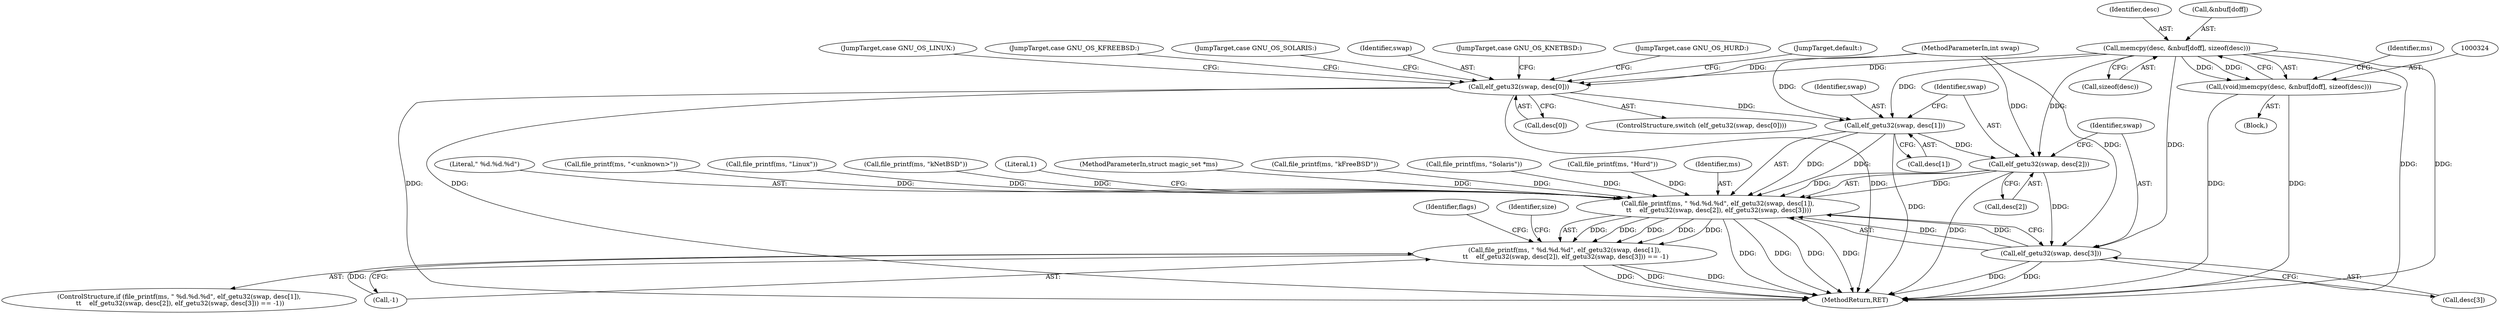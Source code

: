 digraph "0_file_ce90e05774dd77d86cfc8dfa6da57b32816841c4_2@API" {
"1000325" [label="(Call,memcpy(desc, &nbuf[doff], sizeof(desc)))"];
"1000323" [label="(Call,(void)memcpy(desc, &nbuf[doff], sizeof(desc)))"];
"1000343" [label="(Call,elf_getu32(swap, desc[0]))"];
"1000419" [label="(Call,elf_getu32(swap, desc[1]))"];
"1000416" [label="(Call,file_printf(ms, \" %d.%d.%d\", elf_getu32(swap, desc[1]),\n \t\t    elf_getu32(swap, desc[2]), elf_getu32(swap, desc[3])))"];
"1000415" [label="(Call,file_printf(ms, \" %d.%d.%d\", elf_getu32(swap, desc[1]),\n \t\t    elf_getu32(swap, desc[2]), elf_getu32(swap, desc[3])) == -1)"];
"1000424" [label="(Call,elf_getu32(swap, desc[2]))"];
"1000429" [label="(Call,elf_getu32(swap, desc[3]))"];
"1000117" [label="(MethodParameterIn,struct magic_set *ms)"];
"1000440" [label="(Identifier,flags)"];
"1000371" [label="(JumpTarget,case GNU_OS_SOLARIS:)"];
"1000344" [label="(Identifier,swap)"];
"1000425" [label="(Identifier,swap)"];
"1000321" [label="(Block,)"];
"1000429" [label="(Call,elf_getu32(swap, desc[3]))"];
"1000396" [label="(Call,file_printf(ms, \"kNetBSD\"))"];
"1000374" [label="(Call,file_printf(ms, \"Solaris\"))"];
"1000393" [label="(JumpTarget,case GNU_OS_KNETBSD:)"];
"1000430" [label="(Identifier,swap)"];
"1000345" [label="(Call,desc[0])"];
"1000435" [label="(Literal,1)"];
"1000360" [label="(JumpTarget,case GNU_OS_HURD:)"];
"1000404" [label="(JumpTarget,default:)"];
"1000437" [label="(Identifier,size)"];
"1000426" [label="(Call,desc[2])"];
"1000323" [label="(Call,(void)memcpy(desc, &nbuf[doff], sizeof(desc)))"];
"1000385" [label="(Call,file_printf(ms, \"kFreeBSD\"))"];
"1000342" [label="(ControlStructure,switch (elf_getu32(swap, desc[0])))"];
"1000349" [label="(JumpTarget,case GNU_OS_LINUX:)"];
"1000363" [label="(Call,file_printf(ms, \"Hurd\"))"];
"1000414" [label="(ControlStructure,if (file_printf(ms, \" %d.%d.%d\", elf_getu32(swap, desc[1]),\n \t\t    elf_getu32(swap, desc[2]), elf_getu32(swap, desc[3])) == -1))"];
"1000326" [label="(Identifier,desc)"];
"1000336" [label="(Identifier,ms)"];
"1000431" [label="(Call,desc[3])"];
"1000325" [label="(Call,memcpy(desc, &nbuf[doff], sizeof(desc)))"];
"1000327" [label="(Call,&nbuf[doff])"];
"1000434" [label="(Call,-1)"];
"1000417" [label="(Identifier,ms)"];
"1000382" [label="(JumpTarget,case GNU_OS_KFREEBSD:)"];
"1000415" [label="(Call,file_printf(ms, \" %d.%d.%d\", elf_getu32(swap, desc[1]),\n \t\t    elf_getu32(swap, desc[2]), elf_getu32(swap, desc[3])) == -1)"];
"1000418" [label="(Literal,\" %d.%d.%d\")"];
"1000416" [label="(Call,file_printf(ms, \" %d.%d.%d\", elf_getu32(swap, desc[1]),\n \t\t    elf_getu32(swap, desc[2]), elf_getu32(swap, desc[3])))"];
"1000424" [label="(Call,elf_getu32(swap, desc[2]))"];
"1000122" [label="(MethodParameterIn,int swap)"];
"1000419" [label="(Call,elf_getu32(swap, desc[1]))"];
"1000343" [label="(Call,elf_getu32(swap, desc[0]))"];
"1000420" [label="(Identifier,swap)"];
"1000407" [label="(Call,file_printf(ms, \"<unknown>\"))"];
"1000331" [label="(Call,sizeof(desc))"];
"1000421" [label="(Call,desc[1])"];
"1001244" [label="(MethodReturn,RET)"];
"1000352" [label="(Call,file_printf(ms, \"Linux\"))"];
"1000325" -> "1000323"  [label="AST: "];
"1000325" -> "1000331"  [label="CFG: "];
"1000326" -> "1000325"  [label="AST: "];
"1000327" -> "1000325"  [label="AST: "];
"1000331" -> "1000325"  [label="AST: "];
"1000323" -> "1000325"  [label="CFG: "];
"1000325" -> "1001244"  [label="DDG: "];
"1000325" -> "1001244"  [label="DDG: "];
"1000325" -> "1000323"  [label="DDG: "];
"1000325" -> "1000323"  [label="DDG: "];
"1000325" -> "1000343"  [label="DDG: "];
"1000325" -> "1000419"  [label="DDG: "];
"1000325" -> "1000424"  [label="DDG: "];
"1000325" -> "1000429"  [label="DDG: "];
"1000323" -> "1000321"  [label="AST: "];
"1000324" -> "1000323"  [label="AST: "];
"1000336" -> "1000323"  [label="CFG: "];
"1000323" -> "1001244"  [label="DDG: "];
"1000323" -> "1001244"  [label="DDG: "];
"1000343" -> "1000342"  [label="AST: "];
"1000343" -> "1000345"  [label="CFG: "];
"1000344" -> "1000343"  [label="AST: "];
"1000345" -> "1000343"  [label="AST: "];
"1000349" -> "1000343"  [label="CFG: "];
"1000360" -> "1000343"  [label="CFG: "];
"1000371" -> "1000343"  [label="CFG: "];
"1000382" -> "1000343"  [label="CFG: "];
"1000393" -> "1000343"  [label="CFG: "];
"1000404" -> "1000343"  [label="CFG: "];
"1000343" -> "1001244"  [label="DDG: "];
"1000343" -> "1001244"  [label="DDG: "];
"1000343" -> "1001244"  [label="DDG: "];
"1000122" -> "1000343"  [label="DDG: "];
"1000343" -> "1000419"  [label="DDG: "];
"1000419" -> "1000416"  [label="AST: "];
"1000419" -> "1000421"  [label="CFG: "];
"1000420" -> "1000419"  [label="AST: "];
"1000421" -> "1000419"  [label="AST: "];
"1000425" -> "1000419"  [label="CFG: "];
"1000419" -> "1001244"  [label="DDG: "];
"1000419" -> "1000416"  [label="DDG: "];
"1000419" -> "1000416"  [label="DDG: "];
"1000122" -> "1000419"  [label="DDG: "];
"1000419" -> "1000424"  [label="DDG: "];
"1000416" -> "1000415"  [label="AST: "];
"1000416" -> "1000429"  [label="CFG: "];
"1000417" -> "1000416"  [label="AST: "];
"1000418" -> "1000416"  [label="AST: "];
"1000424" -> "1000416"  [label="AST: "];
"1000429" -> "1000416"  [label="AST: "];
"1000435" -> "1000416"  [label="CFG: "];
"1000416" -> "1001244"  [label="DDG: "];
"1000416" -> "1001244"  [label="DDG: "];
"1000416" -> "1001244"  [label="DDG: "];
"1000416" -> "1001244"  [label="DDG: "];
"1000416" -> "1000415"  [label="DDG: "];
"1000416" -> "1000415"  [label="DDG: "];
"1000416" -> "1000415"  [label="DDG: "];
"1000416" -> "1000415"  [label="DDG: "];
"1000416" -> "1000415"  [label="DDG: "];
"1000396" -> "1000416"  [label="DDG: "];
"1000374" -> "1000416"  [label="DDG: "];
"1000363" -> "1000416"  [label="DDG: "];
"1000385" -> "1000416"  [label="DDG: "];
"1000407" -> "1000416"  [label="DDG: "];
"1000352" -> "1000416"  [label="DDG: "];
"1000117" -> "1000416"  [label="DDG: "];
"1000424" -> "1000416"  [label="DDG: "];
"1000424" -> "1000416"  [label="DDG: "];
"1000429" -> "1000416"  [label="DDG: "];
"1000429" -> "1000416"  [label="DDG: "];
"1000415" -> "1000414"  [label="AST: "];
"1000415" -> "1000434"  [label="CFG: "];
"1000434" -> "1000415"  [label="AST: "];
"1000437" -> "1000415"  [label="CFG: "];
"1000440" -> "1000415"  [label="CFG: "];
"1000415" -> "1001244"  [label="DDG: "];
"1000415" -> "1001244"  [label="DDG: "];
"1000415" -> "1001244"  [label="DDG: "];
"1000434" -> "1000415"  [label="DDG: "];
"1000424" -> "1000426"  [label="CFG: "];
"1000425" -> "1000424"  [label="AST: "];
"1000426" -> "1000424"  [label="AST: "];
"1000430" -> "1000424"  [label="CFG: "];
"1000424" -> "1001244"  [label="DDG: "];
"1000122" -> "1000424"  [label="DDG: "];
"1000424" -> "1000429"  [label="DDG: "];
"1000429" -> "1000431"  [label="CFG: "];
"1000430" -> "1000429"  [label="AST: "];
"1000431" -> "1000429"  [label="AST: "];
"1000429" -> "1001244"  [label="DDG: "];
"1000429" -> "1001244"  [label="DDG: "];
"1000122" -> "1000429"  [label="DDG: "];
}
